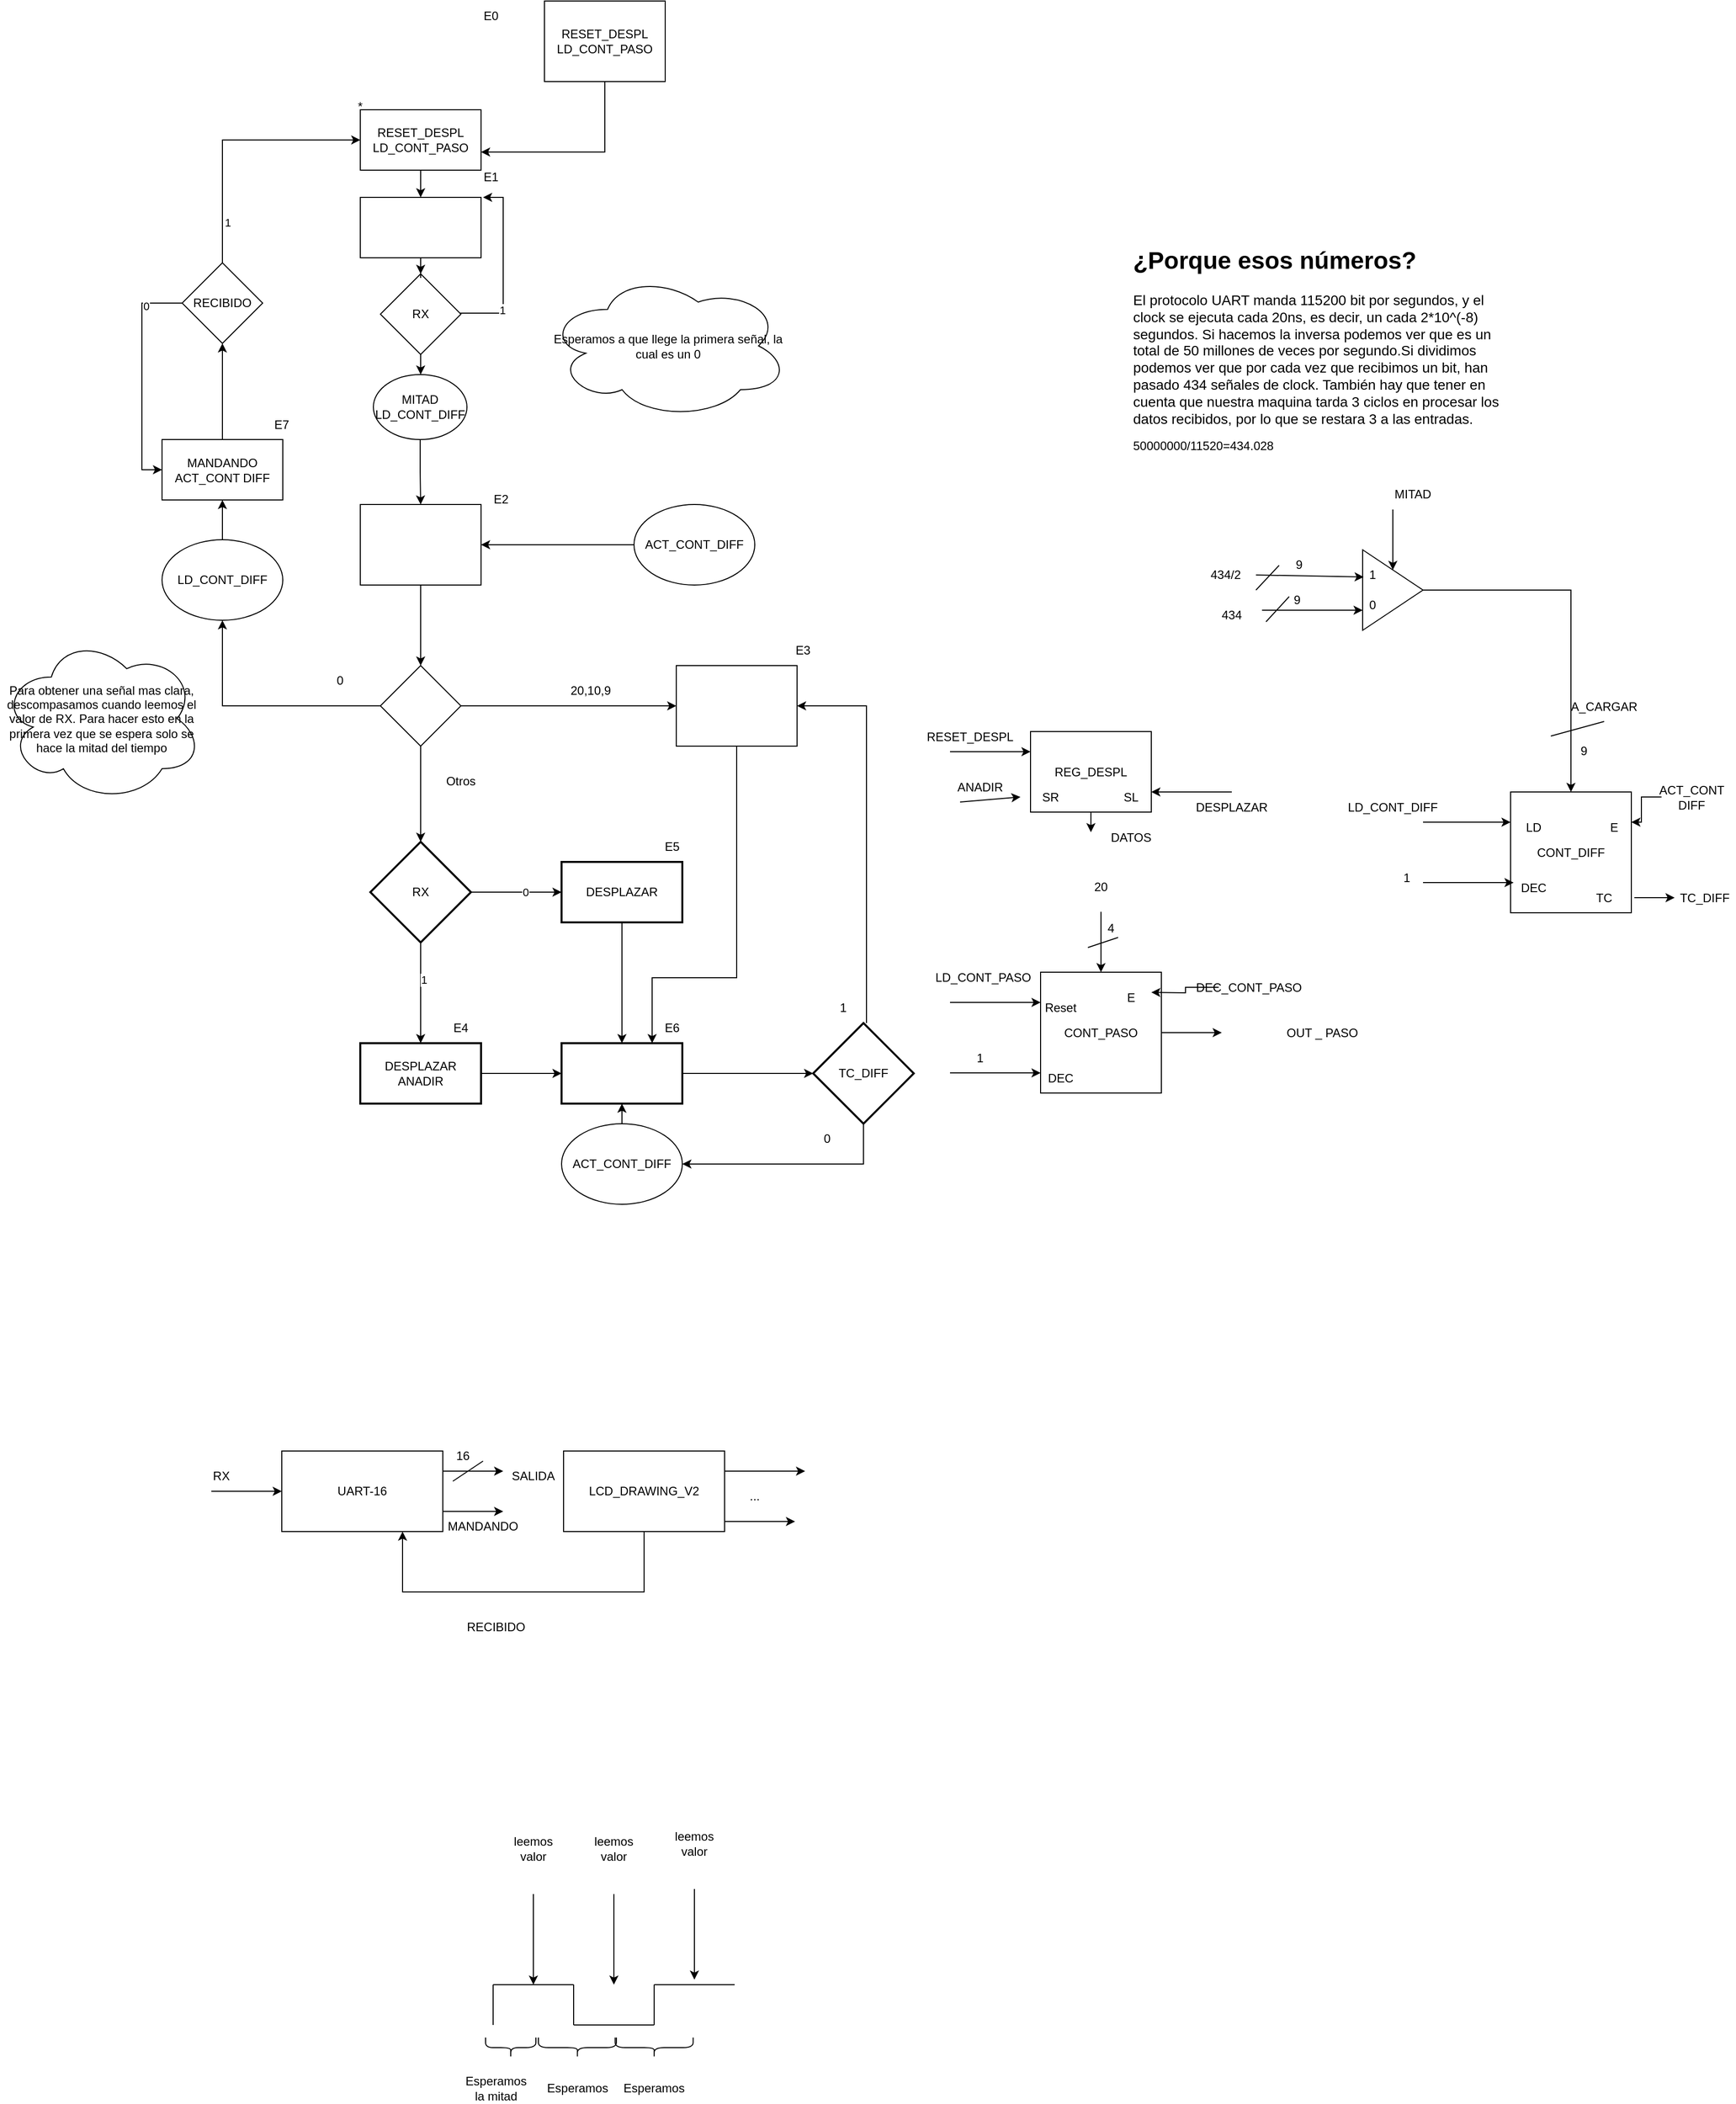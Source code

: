 <mxfile version="22.1.1" type="github">
  <diagram name="Página-1" id="85hNEJwqGChfd6EpBUkv">
    <mxGraphModel dx="2117" dy="2896" grid="1" gridSize="10" guides="1" tooltips="1" connect="1" arrows="1" fold="1" page="1" pageScale="1" pageWidth="827" pageHeight="1169" math="0" shadow="0">
      <root>
        <mxCell id="0" />
        <mxCell id="1" parent="0" />
        <mxCell id="0K9qu8J5_vbd1Dt8Hgkw-16" style="edgeStyle=orthogonalEdgeStyle;rounded=0;orthogonalLoop=1;jettySize=auto;html=1;" parent="1" source="jIUX5L0xmIlS2uTBd8Ho-1" target="0K9qu8J5_vbd1Dt8Hgkw-15" edge="1">
          <mxGeometry relative="1" as="geometry">
            <Array as="points">
              <mxPoint x="520" y="-1070" />
              <mxPoint x="337" y="-1070" />
            </Array>
          </mxGeometry>
        </mxCell>
        <mxCell id="jIUX5L0xmIlS2uTBd8Ho-1" value="&lt;div&gt;RESET_DESPL&lt;/div&gt;&lt;div&gt;LD_CONT_PASO&lt;/div&gt;" style="rounded=0;whiteSpace=wrap;html=1;" parent="1" vertex="1">
          <mxGeometry x="460" y="-1220" width="120" height="80" as="geometry" />
        </mxCell>
        <mxCell id="jIUX5L0xmIlS2uTBd8Ho-2" value="" style="rounded=0;whiteSpace=wrap;html=1;" parent="1" vertex="1">
          <mxGeometry x="277" y="-720" width="120" height="80" as="geometry" />
        </mxCell>
        <mxCell id="jIUX5L0xmIlS2uTBd8Ho-102" style="edgeStyle=orthogonalEdgeStyle;rounded=0;orthogonalLoop=1;jettySize=auto;html=1;entryX=0.75;entryY=0;entryDx=0;entryDy=0;" parent="1" source="jIUX5L0xmIlS2uTBd8Ho-3" target="jIUX5L0xmIlS2uTBd8Ho-99" edge="1">
          <mxGeometry relative="1" as="geometry">
            <Array as="points">
              <mxPoint x="651" y="-250" />
              <mxPoint x="567" y="-250" />
            </Array>
          </mxGeometry>
        </mxCell>
        <mxCell id="jIUX5L0xmIlS2uTBd8Ho-3" value="" style="rounded=0;whiteSpace=wrap;html=1;" parent="1" vertex="1">
          <mxGeometry x="591" y="-560" width="120" height="80" as="geometry" />
        </mxCell>
        <mxCell id="jIUX5L0xmIlS2uTBd8Ho-66" style="edgeStyle=orthogonalEdgeStyle;rounded=0;orthogonalLoop=1;jettySize=auto;html=1;entryX=0.5;entryY=0;entryDx=0;entryDy=0;entryPerimeter=0;exitX=0.5;exitY=1;exitDx=0;exitDy=0;" parent="1" source="0K9qu8J5_vbd1Dt8Hgkw-45" target="jIUX5L0xmIlS2uTBd8Ho-5" edge="1">
          <mxGeometry relative="1" as="geometry">
            <mxPoint x="347" y="-410" as="targetPoint" />
            <mxPoint x="347" y="-470" as="sourcePoint" />
          </mxGeometry>
        </mxCell>
        <mxCell id="jIUX5L0xmIlS2uTBd8Ho-69" style="edgeStyle=orthogonalEdgeStyle;rounded=0;orthogonalLoop=1;jettySize=auto;html=1;exitX=1;exitY=0.5;exitDx=0;exitDy=0;" parent="1" source="0K9qu8J5_vbd1Dt8Hgkw-45" target="jIUX5L0xmIlS2uTBd8Ho-3" edge="1">
          <mxGeometry relative="1" as="geometry">
            <mxPoint x="397" y="-520" as="sourcePoint" />
          </mxGeometry>
        </mxCell>
        <mxCell id="jIUX5L0xmIlS2uTBd8Ho-74" value="" style="edgeStyle=orthogonalEdgeStyle;rounded=0;orthogonalLoop=1;jettySize=auto;html=1;" parent="1" source="jIUX5L0xmIlS2uTBd8Ho-5" target="jIUX5L0xmIlS2uTBd8Ho-73" edge="1">
          <mxGeometry relative="1" as="geometry" />
        </mxCell>
        <mxCell id="jIUX5L0xmIlS2uTBd8Ho-75" value="1" style="edgeLabel;html=1;align=center;verticalAlign=middle;resizable=0;points=[];" parent="jIUX5L0xmIlS2uTBd8Ho-74" connectable="0" vertex="1">
          <mxGeometry x="-0.26" y="3" relative="1" as="geometry">
            <mxPoint as="offset" />
          </mxGeometry>
        </mxCell>
        <mxCell id="jIUX5L0xmIlS2uTBd8Ho-80" value="" style="edgeStyle=orthogonalEdgeStyle;rounded=0;orthogonalLoop=1;jettySize=auto;html=1;" parent="1" source="jIUX5L0xmIlS2uTBd8Ho-5" target="jIUX5L0xmIlS2uTBd8Ho-79" edge="1">
          <mxGeometry relative="1" as="geometry" />
        </mxCell>
        <mxCell id="jIUX5L0xmIlS2uTBd8Ho-81" value="0" style="edgeLabel;html=1;align=center;verticalAlign=middle;resizable=0;points=[];" parent="jIUX5L0xmIlS2uTBd8Ho-80" connectable="0" vertex="1">
          <mxGeometry x="0.2" relative="1" as="geometry">
            <mxPoint as="offset" />
          </mxGeometry>
        </mxCell>
        <mxCell id="jIUX5L0xmIlS2uTBd8Ho-5" value="RX" style="strokeWidth=2;html=1;shape=mxgraph.flowchart.decision;whiteSpace=wrap;" parent="1" vertex="1">
          <mxGeometry x="287" y="-385" width="100" height="100" as="geometry" />
        </mxCell>
        <mxCell id="jIUX5L0xmIlS2uTBd8Ho-6" value="REG_DESPL" style="rounded=0;whiteSpace=wrap;html=1;" parent="1" vertex="1">
          <mxGeometry x="943" y="-494.5" width="120" height="80" as="geometry" />
        </mxCell>
        <mxCell id="jIUX5L0xmIlS2uTBd8Ho-7" value="CONT_DIFF" style="rounded=0;whiteSpace=wrap;html=1;" parent="1" vertex="1">
          <mxGeometry x="1420" y="-434.5" width="120" height="120" as="geometry" />
        </mxCell>
        <mxCell id="jIUX5L0xmIlS2uTBd8Ho-10" value="434" style="text;html=1;strokeColor=none;fillColor=none;align=center;verticalAlign=middle;whiteSpace=wrap;rounded=0;" parent="1" vertex="1">
          <mxGeometry x="1113" y="-625" width="60" height="30" as="geometry" />
        </mxCell>
        <mxCell id="jIUX5L0xmIlS2uTBd8Ho-11" value="" style="endArrow=classic;html=1;rounded=0;entryX=0;entryY=0.25;entryDx=0;entryDy=0;" parent="1" target="jIUX5L0xmIlS2uTBd8Ho-7" edge="1">
          <mxGeometry width="50" height="50" relative="1" as="geometry">
            <mxPoint x="1333" y="-404.5" as="sourcePoint" />
            <mxPoint x="1343" y="-514.5" as="targetPoint" />
          </mxGeometry>
        </mxCell>
        <mxCell id="jIUX5L0xmIlS2uTBd8Ho-12" value="LD_CONT_DIFF" style="text;html=1;strokeColor=none;fillColor=none;align=center;verticalAlign=middle;whiteSpace=wrap;rounded=0;" parent="1" vertex="1">
          <mxGeometry x="1273" y="-434.5" width="60" height="30" as="geometry" />
        </mxCell>
        <mxCell id="jIUX5L0xmIlS2uTBd8Ho-13" value="LD" style="text;html=1;strokeColor=none;fillColor=none;align=center;verticalAlign=middle;whiteSpace=wrap;rounded=0;" parent="1" vertex="1">
          <mxGeometry x="1413" y="-414.5" width="60" height="30" as="geometry" />
        </mxCell>
        <mxCell id="jIUX5L0xmIlS2uTBd8Ho-16" style="edgeStyle=orthogonalEdgeStyle;rounded=0;orthogonalLoop=1;jettySize=auto;html=1;entryX=0;entryY=0.5;entryDx=0;entryDy=0;" parent="1" source="jIUX5L0xmIlS2uTBd8Ho-14" target="jIUX5L0xmIlS2uTBd8Ho-15" edge="1">
          <mxGeometry relative="1" as="geometry" />
        </mxCell>
        <mxCell id="jIUX5L0xmIlS2uTBd8Ho-14" value="TC" style="text;html=1;strokeColor=none;fillColor=none;align=center;verticalAlign=middle;whiteSpace=wrap;rounded=0;" parent="1" vertex="1">
          <mxGeometry x="1483" y="-344.5" width="60" height="30" as="geometry" />
        </mxCell>
        <mxCell id="jIUX5L0xmIlS2uTBd8Ho-15" value="TC_DIFF" style="text;html=1;strokeColor=none;fillColor=none;align=center;verticalAlign=middle;whiteSpace=wrap;rounded=0;" parent="1" vertex="1">
          <mxGeometry x="1583" y="-344.5" width="60" height="30" as="geometry" />
        </mxCell>
        <mxCell id="jIUX5L0xmIlS2uTBd8Ho-35" style="edgeStyle=orthogonalEdgeStyle;rounded=0;orthogonalLoop=1;jettySize=auto;html=1;" parent="1" source="jIUX5L0xmIlS2uTBd8Ho-26" edge="1">
          <mxGeometry relative="1" as="geometry">
            <mxPoint x="1133" y="-195.5" as="targetPoint" />
          </mxGeometry>
        </mxCell>
        <mxCell id="jIUX5L0xmIlS2uTBd8Ho-26" value="CONT_PASO" style="rounded=0;whiteSpace=wrap;html=1;" parent="1" vertex="1">
          <mxGeometry x="953" y="-255.5" width="120" height="120" as="geometry" />
        </mxCell>
        <mxCell id="jIUX5L0xmIlS2uTBd8Ho-27" value="" style="endArrow=classic;html=1;rounded=0;entryX=0.5;entryY=0;entryDx=0;entryDy=0;" parent="1" target="jIUX5L0xmIlS2uTBd8Ho-26" edge="1">
          <mxGeometry width="50" height="50" relative="1" as="geometry">
            <mxPoint x="1013" y="-315.5" as="sourcePoint" />
            <mxPoint x="873" y="-335.5" as="targetPoint" />
          </mxGeometry>
        </mxCell>
        <mxCell id="jIUX5L0xmIlS2uTBd8Ho-28" value="20" style="text;html=1;strokeColor=none;fillColor=none;align=center;verticalAlign=middle;whiteSpace=wrap;rounded=0;" parent="1" vertex="1">
          <mxGeometry x="983" y="-355.5" width="60" height="30" as="geometry" />
        </mxCell>
        <mxCell id="jIUX5L0xmIlS2uTBd8Ho-29" value="" style="endArrow=classic;html=1;rounded=0;entryX=0;entryY=0.25;entryDx=0;entryDy=0;" parent="1" target="jIUX5L0xmIlS2uTBd8Ho-26" edge="1">
          <mxGeometry width="50" height="50" relative="1" as="geometry">
            <mxPoint x="863" y="-225.5" as="sourcePoint" />
            <mxPoint x="873" y="-335.5" as="targetPoint" />
          </mxGeometry>
        </mxCell>
        <mxCell id="jIUX5L0xmIlS2uTBd8Ho-30" value="LD_CONT_PASO" style="text;html=1;strokeColor=none;fillColor=none;align=center;verticalAlign=middle;whiteSpace=wrap;rounded=0;" parent="1" vertex="1">
          <mxGeometry x="866" y="-265.5" width="60" height="30" as="geometry" />
        </mxCell>
        <mxCell id="jIUX5L0xmIlS2uTBd8Ho-31" value="Reset" style="text;html=1;strokeColor=none;fillColor=none;align=center;verticalAlign=middle;whiteSpace=wrap;rounded=0;" parent="1" vertex="1">
          <mxGeometry x="943" y="-235.5" width="60" height="30" as="geometry" />
        </mxCell>
        <mxCell id="jIUX5L0xmIlS2uTBd8Ho-37" value="" style="endArrow=classic;html=1;rounded=0;entryX=1;entryY=0.75;entryDx=0;entryDy=0;" parent="1" target="jIUX5L0xmIlS2uTBd8Ho-6" edge="1">
          <mxGeometry width="50" height="50" relative="1" as="geometry">
            <mxPoint x="1143" y="-434.5" as="sourcePoint" />
            <mxPoint x="1303" y="-484.5" as="targetPoint" />
          </mxGeometry>
        </mxCell>
        <mxCell id="jIUX5L0xmIlS2uTBd8Ho-38" value="UART-16" style="rounded=0;whiteSpace=wrap;html=1;" parent="1" vertex="1">
          <mxGeometry x="199" y="220" width="160" height="80" as="geometry" />
        </mxCell>
        <mxCell id="jIUX5L0xmIlS2uTBd8Ho-39" value="" style="endArrow=classic;html=1;rounded=0;entryX=0;entryY=0.5;entryDx=0;entryDy=0;" parent="1" target="jIUX5L0xmIlS2uTBd8Ho-38" edge="1">
          <mxGeometry width="50" height="50" relative="1" as="geometry">
            <mxPoint x="129" y="260" as="sourcePoint" />
            <mxPoint x="839" y="180" as="targetPoint" />
          </mxGeometry>
        </mxCell>
        <mxCell id="jIUX5L0xmIlS2uTBd8Ho-42" value="" style="endArrow=classic;html=1;rounded=0;exitX=1;exitY=0.25;exitDx=0;exitDy=0;" parent="1" source="jIUX5L0xmIlS2uTBd8Ho-38" edge="1">
          <mxGeometry width="50" height="50" relative="1" as="geometry">
            <mxPoint x="119" y="410" as="sourcePoint" />
            <mxPoint x="419" y="240" as="targetPoint" />
          </mxGeometry>
        </mxCell>
        <mxCell id="jIUX5L0xmIlS2uTBd8Ho-43" value="" style="endArrow=none;html=1;rounded=0;" parent="1" edge="1">
          <mxGeometry width="50" height="50" relative="1" as="geometry">
            <mxPoint x="369" y="250" as="sourcePoint" />
            <mxPoint x="399" y="230" as="targetPoint" />
          </mxGeometry>
        </mxCell>
        <mxCell id="jIUX5L0xmIlS2uTBd8Ho-44" value="0" style="text;html=1;strokeColor=none;fillColor=none;align=center;verticalAlign=middle;whiteSpace=wrap;rounded=0;" parent="1" vertex="1">
          <mxGeometry x="227" y="-560" width="60" height="30" as="geometry" />
        </mxCell>
        <mxCell id="jIUX5L0xmIlS2uTBd8Ho-45" value="" style="endArrow=classic;html=1;rounded=0;exitX=1;exitY=0.75;exitDx=0;exitDy=0;" parent="1" source="jIUX5L0xmIlS2uTBd8Ho-38" edge="1">
          <mxGeometry width="50" height="50" relative="1" as="geometry">
            <mxPoint x="119" y="410" as="sourcePoint" />
            <mxPoint x="419" y="280" as="targetPoint" />
          </mxGeometry>
        </mxCell>
        <mxCell id="jIUX5L0xmIlS2uTBd8Ho-46" value="MANDANDO" style="text;html=1;strokeColor=none;fillColor=none;align=center;verticalAlign=middle;whiteSpace=wrap;rounded=0;" parent="1" vertex="1">
          <mxGeometry x="369" y="280" width="60" height="30" as="geometry" />
        </mxCell>
        <mxCell id="jIUX5L0xmIlS2uTBd8Ho-47" value="SL" style="text;html=1;strokeColor=none;fillColor=none;align=center;verticalAlign=middle;whiteSpace=wrap;rounded=0;" parent="1" vertex="1">
          <mxGeometry x="1013" y="-444.5" width="60" height="30" as="geometry" />
        </mxCell>
        <mxCell id="jIUX5L0xmIlS2uTBd8Ho-48" value="DESPLAZAR" style="text;html=1;strokeColor=none;fillColor=none;align=center;verticalAlign=middle;whiteSpace=wrap;rounded=0;" parent="1" vertex="1">
          <mxGeometry x="1113" y="-434.5" width="60" height="30" as="geometry" />
        </mxCell>
        <mxCell id="jIUX5L0xmIlS2uTBd8Ho-49" value="SR" style="text;html=1;strokeColor=none;fillColor=none;align=center;verticalAlign=middle;whiteSpace=wrap;rounded=0;" parent="1" vertex="1">
          <mxGeometry x="933" y="-444.5" width="60" height="30" as="geometry" />
        </mxCell>
        <mxCell id="jIUX5L0xmIlS2uTBd8Ho-51" value="" style="endArrow=classic;html=1;rounded=0;entryX=0;entryY=0.5;entryDx=0;entryDy=0;" parent="1" target="jIUX5L0xmIlS2uTBd8Ho-49" edge="1">
          <mxGeometry width="50" height="50" relative="1" as="geometry">
            <mxPoint x="873" y="-424.5" as="sourcePoint" />
            <mxPoint x="1013" y="-254.5" as="targetPoint" />
          </mxGeometry>
        </mxCell>
        <mxCell id="jIUX5L0xmIlS2uTBd8Ho-52" value="ANADIR" style="text;html=1;strokeColor=none;fillColor=none;align=center;verticalAlign=middle;whiteSpace=wrap;rounded=0;" parent="1" vertex="1">
          <mxGeometry x="863" y="-454.5" width="60" height="30" as="geometry" />
        </mxCell>
        <mxCell id="jIUX5L0xmIlS2uTBd8Ho-53" value="SALIDA" style="text;html=1;strokeColor=none;fillColor=none;align=center;verticalAlign=middle;whiteSpace=wrap;rounded=0;" parent="1" vertex="1">
          <mxGeometry x="419" y="230" width="60" height="30" as="geometry" />
        </mxCell>
        <mxCell id="jIUX5L0xmIlS2uTBd8Ho-54" value="DATOS" style="text;html=1;strokeColor=none;fillColor=none;align=center;verticalAlign=middle;whiteSpace=wrap;rounded=0;" parent="1" vertex="1">
          <mxGeometry x="1013" y="-404.5" width="60" height="30" as="geometry" />
        </mxCell>
        <mxCell id="jIUX5L0xmIlS2uTBd8Ho-55" value="" style="endArrow=classic;html=1;rounded=0;exitX=0.5;exitY=1;exitDx=0;exitDy=0;" parent="1" source="jIUX5L0xmIlS2uTBd8Ho-6" edge="1">
          <mxGeometry width="50" height="50" relative="1" as="geometry">
            <mxPoint x="1153" y="-424.5" as="sourcePoint" />
            <mxPoint x="1003" y="-394.5" as="targetPoint" />
          </mxGeometry>
        </mxCell>
        <mxCell id="jIUX5L0xmIlS2uTBd8Ho-56" value="RESET_DESPL" style="text;html=1;strokeColor=none;fillColor=none;align=center;verticalAlign=middle;whiteSpace=wrap;rounded=0;" parent="1" vertex="1">
          <mxGeometry x="853" y="-504.5" width="60" height="30" as="geometry" />
        </mxCell>
        <mxCell id="jIUX5L0xmIlS2uTBd8Ho-57" value="" style="endArrow=classic;html=1;rounded=0;entryX=0;entryY=0.25;entryDx=0;entryDy=0;" parent="1" target="jIUX5L0xmIlS2uTBd8Ho-6" edge="1">
          <mxGeometry width="50" height="50" relative="1" as="geometry">
            <mxPoint x="863" y="-474.5" as="sourcePoint" />
            <mxPoint x="1033" y="-494.5" as="targetPoint" />
          </mxGeometry>
        </mxCell>
        <mxCell id="jIUX5L0xmIlS2uTBd8Ho-58" value="*" style="text;html=1;strokeColor=none;fillColor=none;align=center;verticalAlign=middle;whiteSpace=wrap;rounded=0;" parent="1" vertex="1">
          <mxGeometry x="247" y="-1130" width="60" height="30" as="geometry" />
        </mxCell>
        <mxCell id="jIUX5L0xmIlS2uTBd8Ho-61" value="PASO" style="text;html=1;strokeColor=none;fillColor=none;align=center;verticalAlign=middle;whiteSpace=wrap;rounded=0;" parent="1" vertex="1">
          <mxGeometry x="317" y="-530" width="60" height="30" as="geometry" />
        </mxCell>
        <mxCell id="jIUX5L0xmIlS2uTBd8Ho-62" style="edgeStyle=orthogonalEdgeStyle;rounded=0;orthogonalLoop=1;jettySize=auto;html=1;entryX=0.5;entryY=0;entryDx=0;entryDy=0;" parent="1" source="jIUX5L0xmIlS2uTBd8Ho-2" target="0K9qu8J5_vbd1Dt8Hgkw-45" edge="1">
          <mxGeometry relative="1" as="geometry">
            <mxPoint x="337" y="-567" as="targetPoint" />
          </mxGeometry>
        </mxCell>
        <mxCell id="jIUX5L0xmIlS2uTBd8Ho-68" value="Otros" style="text;html=1;strokeColor=none;fillColor=none;align=center;verticalAlign=middle;whiteSpace=wrap;rounded=0;" parent="1" vertex="1">
          <mxGeometry x="347" y="-460" width="60" height="30" as="geometry" />
        </mxCell>
        <mxCell id="jIUX5L0xmIlS2uTBd8Ho-70" value="20,10,9 " style="text;html=1;strokeColor=none;fillColor=none;align=center;verticalAlign=middle;whiteSpace=wrap;rounded=0;" parent="1" vertex="1">
          <mxGeometry x="476" y="-550" width="60" height="30" as="geometry" />
        </mxCell>
        <mxCell id="jIUX5L0xmIlS2uTBd8Ho-71" value="RX" style="text;html=1;strokeColor=none;fillColor=none;align=center;verticalAlign=middle;whiteSpace=wrap;rounded=0;" parent="1" vertex="1">
          <mxGeometry x="109" y="230" width="60" height="30" as="geometry" />
        </mxCell>
        <mxCell id="jIUX5L0xmIlS2uTBd8Ho-100" value="" style="edgeStyle=orthogonalEdgeStyle;rounded=0;orthogonalLoop=1;jettySize=auto;html=1;" parent="1" source="jIUX5L0xmIlS2uTBd8Ho-73" target="jIUX5L0xmIlS2uTBd8Ho-99" edge="1">
          <mxGeometry relative="1" as="geometry" />
        </mxCell>
        <mxCell id="jIUX5L0xmIlS2uTBd8Ho-73" value="&lt;div&gt;DESPLAZAR&lt;/div&gt;&lt;div&gt;ANADIR&lt;br&gt;&lt;/div&gt;" style="whiteSpace=wrap;html=1;strokeWidth=2;" parent="1" vertex="1">
          <mxGeometry x="277" y="-185" width="120" height="60" as="geometry" />
        </mxCell>
        <mxCell id="jIUX5L0xmIlS2uTBd8Ho-101" style="edgeStyle=orthogonalEdgeStyle;rounded=0;orthogonalLoop=1;jettySize=auto;html=1;entryX=0.5;entryY=0;entryDx=0;entryDy=0;" parent="1" source="jIUX5L0xmIlS2uTBd8Ho-79" target="jIUX5L0xmIlS2uTBd8Ho-99" edge="1">
          <mxGeometry relative="1" as="geometry" />
        </mxCell>
        <mxCell id="jIUX5L0xmIlS2uTBd8Ho-79" value="&lt;blockquote&gt;DESPLAZAR&lt;/blockquote&gt;" style="whiteSpace=wrap;html=1;strokeWidth=2;" parent="1" vertex="1">
          <mxGeometry x="477" y="-365" width="120" height="60" as="geometry" />
        </mxCell>
        <mxCell id="jIUX5L0xmIlS2uTBd8Ho-82" value="DEC" style="text;html=1;strokeColor=none;fillColor=none;align=center;verticalAlign=middle;whiteSpace=wrap;rounded=0;" parent="1" vertex="1">
          <mxGeometry x="1413" y="-354.5" width="60" height="30" as="geometry" />
        </mxCell>
        <mxCell id="jIUX5L0xmIlS2uTBd8Ho-83" value="" style="endArrow=classic;html=1;rounded=0;entryX=0;entryY=0.25;entryDx=0;entryDy=0;" parent="1" edge="1">
          <mxGeometry width="50" height="50" relative="1" as="geometry">
            <mxPoint x="1333" y="-344.5" as="sourcePoint" />
            <mxPoint x="1423" y="-344.5" as="targetPoint" />
          </mxGeometry>
        </mxCell>
        <mxCell id="jIUX5L0xmIlS2uTBd8Ho-84" value="1" style="text;html=1;strokeColor=none;fillColor=none;align=center;verticalAlign=middle;whiteSpace=wrap;rounded=0;" parent="1" vertex="1">
          <mxGeometry x="1287" y="-364.5" width="60" height="30" as="geometry" />
        </mxCell>
        <mxCell id="jIUX5L0xmIlS2uTBd8Ho-88" style="edgeStyle=orthogonalEdgeStyle;rounded=0;orthogonalLoop=1;jettySize=auto;html=1;entryX=1;entryY=0.25;entryDx=0;entryDy=0;" parent="1" source="jIUX5L0xmIlS2uTBd8Ho-87" target="jIUX5L0xmIlS2uTBd8Ho-7" edge="1">
          <mxGeometry relative="1" as="geometry" />
        </mxCell>
        <mxCell id="jIUX5L0xmIlS2uTBd8Ho-87" value="ACT_CONT DIFF" style="text;html=1;strokeColor=none;fillColor=none;align=center;verticalAlign=middle;whiteSpace=wrap;rounded=0;" parent="1" vertex="1">
          <mxGeometry x="1570" y="-444.5" width="60" height="30" as="geometry" />
        </mxCell>
        <mxCell id="jIUX5L0xmIlS2uTBd8Ho-89" value="E" style="text;html=1;strokeColor=none;fillColor=none;align=center;verticalAlign=middle;whiteSpace=wrap;rounded=0;" parent="1" vertex="1">
          <mxGeometry x="1493" y="-414.5" width="60" height="30" as="geometry" />
        </mxCell>
        <mxCell id="jIUX5L0xmIlS2uTBd8Ho-90" value="DEC" style="text;html=1;strokeColor=none;fillColor=none;align=center;verticalAlign=middle;whiteSpace=wrap;rounded=0;" parent="1" vertex="1">
          <mxGeometry x="943" y="-165.5" width="60" height="30" as="geometry" />
        </mxCell>
        <mxCell id="jIUX5L0xmIlS2uTBd8Ho-91" value="1" style="text;html=1;strokeColor=none;fillColor=none;align=center;verticalAlign=middle;whiteSpace=wrap;rounded=0;" parent="1" vertex="1">
          <mxGeometry x="863" y="-185" width="60" height="30" as="geometry" />
        </mxCell>
        <mxCell id="jIUX5L0xmIlS2uTBd8Ho-92" value="" style="endArrow=classic;html=1;rounded=0;entryX=0;entryY=0.25;entryDx=0;entryDy=0;" parent="1" edge="1">
          <mxGeometry width="50" height="50" relative="1" as="geometry">
            <mxPoint x="863" y="-155.5" as="sourcePoint" />
            <mxPoint x="953" y="-155.5" as="targetPoint" />
          </mxGeometry>
        </mxCell>
        <mxCell id="jIUX5L0xmIlS2uTBd8Ho-95" style="edgeStyle=orthogonalEdgeStyle;rounded=0;orthogonalLoop=1;jettySize=auto;html=1;entryX=1;entryY=0.25;entryDx=0;entryDy=0;" parent="1" source="jIUX5L0xmIlS2uTBd8Ho-97" edge="1">
          <mxGeometry relative="1" as="geometry">
            <mxPoint x="1063" y="-235.5" as="targetPoint" />
          </mxGeometry>
        </mxCell>
        <mxCell id="jIUX5L0xmIlS2uTBd8Ho-96" value="E" style="text;html=1;strokeColor=none;fillColor=none;align=center;verticalAlign=middle;whiteSpace=wrap;rounded=0;" parent="1" vertex="1">
          <mxGeometry x="1013" y="-245.5" width="60" height="30" as="geometry" />
        </mxCell>
        <mxCell id="jIUX5L0xmIlS2uTBd8Ho-97" value="DEC_CONT_PASO" style="text;html=1;strokeColor=none;fillColor=none;align=center;verticalAlign=middle;whiteSpace=wrap;rounded=0;" parent="1" vertex="1">
          <mxGeometry x="1130" y="-255.5" width="60" height="30" as="geometry" />
        </mxCell>
        <mxCell id="jIUX5L0xmIlS2uTBd8Ho-99" value="" style="whiteSpace=wrap;html=1;strokeWidth=2;" parent="1" vertex="1">
          <mxGeometry x="477" y="-185" width="120" height="60" as="geometry" />
        </mxCell>
        <mxCell id="3o04sd7ZDWLcDFMfzuDS-62" style="edgeStyle=orthogonalEdgeStyle;rounded=0;orthogonalLoop=1;jettySize=auto;html=1;entryX=1;entryY=0.5;entryDx=0;entryDy=0;" edge="1" parent="1" source="jIUX5L0xmIlS2uTBd8Ho-103" target="jIUX5L0xmIlS2uTBd8Ho-3">
          <mxGeometry relative="1" as="geometry">
            <Array as="points">
              <mxPoint x="780" y="-520" />
            </Array>
          </mxGeometry>
        </mxCell>
        <mxCell id="3o04sd7ZDWLcDFMfzuDS-67" style="edgeStyle=orthogonalEdgeStyle;rounded=0;orthogonalLoop=1;jettySize=auto;html=1;entryX=1;entryY=0.5;entryDx=0;entryDy=0;" edge="1" parent="1" source="jIUX5L0xmIlS2uTBd8Ho-103" target="jIUX5L0xmIlS2uTBd8Ho-106">
          <mxGeometry relative="1" as="geometry">
            <Array as="points">
              <mxPoint x="777" y="-65" />
            </Array>
          </mxGeometry>
        </mxCell>
        <mxCell id="jIUX5L0xmIlS2uTBd8Ho-103" value="TC_DIFF" style="strokeWidth=2;html=1;shape=mxgraph.flowchart.decision;whiteSpace=wrap;" parent="1" vertex="1">
          <mxGeometry x="727" y="-205" width="100" height="100" as="geometry" />
        </mxCell>
        <mxCell id="jIUX5L0xmIlS2uTBd8Ho-104" style="edgeStyle=orthogonalEdgeStyle;rounded=0;orthogonalLoop=1;jettySize=auto;html=1;entryX=0;entryY=0.5;entryDx=0;entryDy=0;entryPerimeter=0;" parent="1" source="jIUX5L0xmIlS2uTBd8Ho-99" target="jIUX5L0xmIlS2uTBd8Ho-103" edge="1">
          <mxGeometry relative="1" as="geometry" />
        </mxCell>
        <mxCell id="jIUX5L0xmIlS2uTBd8Ho-108" style="edgeStyle=orthogonalEdgeStyle;rounded=0;orthogonalLoop=1;jettySize=auto;html=1;" parent="1" source="jIUX5L0xmIlS2uTBd8Ho-106" target="jIUX5L0xmIlS2uTBd8Ho-99" edge="1">
          <mxGeometry relative="1" as="geometry" />
        </mxCell>
        <mxCell id="jIUX5L0xmIlS2uTBd8Ho-106" value="ACT_CONT_DIFF" style="ellipse;whiteSpace=wrap;html=1;" parent="1" vertex="1">
          <mxGeometry x="477" y="-105" width="120" height="80" as="geometry" />
        </mxCell>
        <mxCell id="0K9qu8J5_vbd1Dt8Hgkw-1" value="16" style="text;html=1;strokeColor=none;fillColor=none;align=center;verticalAlign=middle;whiteSpace=wrap;rounded=0;" parent="1" vertex="1">
          <mxGeometry x="349" y="210" width="60" height="30" as="geometry" />
        </mxCell>
        <mxCell id="0K9qu8J5_vbd1Dt8Hgkw-23" style="edgeStyle=orthogonalEdgeStyle;rounded=0;orthogonalLoop=1;jettySize=auto;html=1;entryX=0.75;entryY=1;entryDx=0;entryDy=0;" parent="1" source="0K9qu8J5_vbd1Dt8Hgkw-5" target="jIUX5L0xmIlS2uTBd8Ho-38" edge="1">
          <mxGeometry relative="1" as="geometry">
            <Array as="points">
              <mxPoint x="559" y="360" />
              <mxPoint x="319" y="360" />
            </Array>
          </mxGeometry>
        </mxCell>
        <mxCell id="0K9qu8J5_vbd1Dt8Hgkw-5" value="LCD_DRAWING_V2" style="rounded=0;whiteSpace=wrap;html=1;" parent="1" vertex="1">
          <mxGeometry x="479" y="220" width="160" height="80" as="geometry" />
        </mxCell>
        <mxCell id="0K9qu8J5_vbd1Dt8Hgkw-7" style="edgeStyle=orthogonalEdgeStyle;rounded=0;orthogonalLoop=1;jettySize=auto;html=1;" parent="1" edge="1">
          <mxGeometry relative="1" as="geometry">
            <mxPoint x="709" y="290" as="targetPoint" />
            <mxPoint x="639" y="290" as="sourcePoint" />
          </mxGeometry>
        </mxCell>
        <mxCell id="3o04sd7ZDWLcDFMfzuDS-40" style="edgeStyle=orthogonalEdgeStyle;rounded=0;orthogonalLoop=1;jettySize=auto;html=1;entryX=1;entryY=0.5;entryDx=0;entryDy=0;" edge="1" parent="1">
          <mxGeometry relative="1" as="geometry">
            <mxPoint x="350" y="-910" as="sourcePoint" />
            <mxPoint x="399" y="-1025" as="targetPoint" />
            <Array as="points">
              <mxPoint x="419" y="-910" />
              <mxPoint x="419" y="-1025" />
            </Array>
          </mxGeometry>
        </mxCell>
        <mxCell id="3o04sd7ZDWLcDFMfzuDS-41" value="1" style="edgeLabel;html=1;align=center;verticalAlign=middle;resizable=0;points=[];" vertex="1" connectable="0" parent="3o04sd7ZDWLcDFMfzuDS-40">
          <mxGeometry x="-0.337" y="3" relative="1" as="geometry">
            <mxPoint as="offset" />
          </mxGeometry>
        </mxCell>
        <mxCell id="3o04sd7ZDWLcDFMfzuDS-57" style="edgeStyle=orthogonalEdgeStyle;rounded=0;orthogonalLoop=1;jettySize=auto;html=1;" edge="1" parent="1" source="0K9qu8J5_vbd1Dt8Hgkw-9" target="3o04sd7ZDWLcDFMfzuDS-55">
          <mxGeometry relative="1" as="geometry" />
        </mxCell>
        <mxCell id="0K9qu8J5_vbd1Dt8Hgkw-9" value="RX" style="rhombus;whiteSpace=wrap;html=1;" parent="1" vertex="1">
          <mxGeometry x="297" y="-949" width="80" height="80" as="geometry" />
        </mxCell>
        <mxCell id="3o04sd7ZDWLcDFMfzuDS-38" style="edgeStyle=orthogonalEdgeStyle;rounded=0;orthogonalLoop=1;jettySize=auto;html=1;entryX=0.5;entryY=0;entryDx=0;entryDy=0;" edge="1" parent="1" source="0K9qu8J5_vbd1Dt8Hgkw-15" target="3o04sd7ZDWLcDFMfzuDS-37">
          <mxGeometry relative="1" as="geometry" />
        </mxCell>
        <mxCell id="0K9qu8J5_vbd1Dt8Hgkw-15" value="&lt;div&gt;RESET_DESPL&lt;/div&gt;&lt;div&gt;LD_CONT_PASO&lt;/div&gt;" style="rounded=0;whiteSpace=wrap;html=1;" parent="1" vertex="1">
          <mxGeometry x="277" y="-1112" width="120" height="60" as="geometry" />
        </mxCell>
        <mxCell id="0K9qu8J5_vbd1Dt8Hgkw-20" value="" style="endArrow=classic;html=1;rounded=0;exitX=1;exitY=0.25;exitDx=0;exitDy=0;" parent="1" source="0K9qu8J5_vbd1Dt8Hgkw-5" edge="1">
          <mxGeometry width="50" height="50" relative="1" as="geometry">
            <mxPoint x="269" y="210" as="sourcePoint" />
            <mxPoint x="719" y="240" as="targetPoint" />
          </mxGeometry>
        </mxCell>
        <mxCell id="0K9qu8J5_vbd1Dt8Hgkw-21" value="..." style="text;html=1;strokeColor=none;fillColor=none;align=center;verticalAlign=middle;whiteSpace=wrap;rounded=0;" parent="1" vertex="1">
          <mxGeometry x="639" y="250" width="60" height="30" as="geometry" />
        </mxCell>
        <mxCell id="0K9qu8J5_vbd1Dt8Hgkw-22" value="Esperamos a que llege la primera señal, la cual es un 0" style="ellipse;shape=cloud;whiteSpace=wrap;html=1;" parent="1" vertex="1">
          <mxGeometry x="462.75" y="-950" width="240" height="145" as="geometry" />
        </mxCell>
        <mxCell id="0K9qu8J5_vbd1Dt8Hgkw-24" value="RECIBIDO" style="text;html=1;strokeColor=none;fillColor=none;align=center;verticalAlign=middle;whiteSpace=wrap;rounded=0;" parent="1" vertex="1">
          <mxGeometry x="382" y="380" width="60" height="30" as="geometry" />
        </mxCell>
        <mxCell id="3o04sd7ZDWLcDFMfzuDS-42" style="edgeStyle=orthogonalEdgeStyle;rounded=0;orthogonalLoop=1;jettySize=auto;html=1;entryX=0.5;entryY=1;entryDx=0;entryDy=0;" edge="1" parent="1" source="0K9qu8J5_vbd1Dt8Hgkw-26" target="0K9qu8J5_vbd1Dt8Hgkw-27">
          <mxGeometry relative="1" as="geometry" />
        </mxCell>
        <mxCell id="0K9qu8J5_vbd1Dt8Hgkw-26" value="&lt;div&gt;MANDANDO&lt;/div&gt;ACT_CONT DIFF" style="rounded=0;whiteSpace=wrap;html=1;" parent="1" vertex="1">
          <mxGeometry x="80" y="-784.5" width="120" height="60" as="geometry" />
        </mxCell>
        <mxCell id="3o04sd7ZDWLcDFMfzuDS-36" style="edgeStyle=orthogonalEdgeStyle;rounded=0;orthogonalLoop=1;jettySize=auto;html=1;entryX=0;entryY=0.5;entryDx=0;entryDy=0;" edge="1" parent="1" source="0K9qu8J5_vbd1Dt8Hgkw-27" target="0K9qu8J5_vbd1Dt8Hgkw-15">
          <mxGeometry relative="1" as="geometry">
            <Array as="points">
              <mxPoint x="140" y="-1082" />
            </Array>
          </mxGeometry>
        </mxCell>
        <mxCell id="3o04sd7ZDWLcDFMfzuDS-47" value="1" style="edgeLabel;html=1;align=center;verticalAlign=middle;resizable=0;points=[];" vertex="1" connectable="0" parent="3o04sd7ZDWLcDFMfzuDS-36">
          <mxGeometry x="-0.693" y="-5" relative="1" as="geometry">
            <mxPoint as="offset" />
          </mxGeometry>
        </mxCell>
        <mxCell id="3o04sd7ZDWLcDFMfzuDS-46" style="edgeStyle=orthogonalEdgeStyle;rounded=0;orthogonalLoop=1;jettySize=auto;html=1;entryX=0;entryY=0.5;entryDx=0;entryDy=0;" edge="1" parent="1" source="0K9qu8J5_vbd1Dt8Hgkw-27" target="0K9qu8J5_vbd1Dt8Hgkw-26">
          <mxGeometry relative="1" as="geometry">
            <Array as="points">
              <mxPoint x="60" y="-920" />
              <mxPoint x="60" y="-754" />
            </Array>
          </mxGeometry>
        </mxCell>
        <mxCell id="3o04sd7ZDWLcDFMfzuDS-48" value="0" style="edgeLabel;html=1;align=center;verticalAlign=middle;resizable=0;points=[];" vertex="1" connectable="0" parent="3o04sd7ZDWLcDFMfzuDS-46">
          <mxGeometry x="-0.681" y="3" relative="1" as="geometry">
            <mxPoint as="offset" />
          </mxGeometry>
        </mxCell>
        <mxCell id="0K9qu8J5_vbd1Dt8Hgkw-27" value="RECIBIDO" style="rhombus;whiteSpace=wrap;html=1;" parent="1" vertex="1">
          <mxGeometry x="100" y="-960" width="80" height="80" as="geometry" />
        </mxCell>
        <mxCell id="3o04sd7ZDWLcDFMfzuDS-44" style="edgeStyle=orthogonalEdgeStyle;rounded=0;orthogonalLoop=1;jettySize=auto;html=1;entryX=0.5;entryY=1;entryDx=0;entryDy=0;" edge="1" parent="1" source="0K9qu8J5_vbd1Dt8Hgkw-45" target="3o04sd7ZDWLcDFMfzuDS-43">
          <mxGeometry relative="1" as="geometry" />
        </mxCell>
        <mxCell id="0K9qu8J5_vbd1Dt8Hgkw-45" value="" style="rhombus;whiteSpace=wrap;html=1;" parent="1" vertex="1">
          <mxGeometry x="297" y="-560" width="80" height="80" as="geometry" />
        </mxCell>
        <mxCell id="0K9qu8J5_vbd1Dt8Hgkw-47" value="E0" style="text;html=1;strokeColor=none;fillColor=none;align=center;verticalAlign=middle;whiteSpace=wrap;rounded=0;" parent="1" vertex="1">
          <mxGeometry x="377" y="-1220" width="60" height="30" as="geometry" />
        </mxCell>
        <mxCell id="0K9qu8J5_vbd1Dt8Hgkw-48" value="E1" style="text;html=1;strokeColor=none;fillColor=none;align=center;verticalAlign=middle;whiteSpace=wrap;rounded=0;" parent="1" vertex="1">
          <mxGeometry x="377" y="-1060" width="60" height="30" as="geometry" />
        </mxCell>
        <mxCell id="0K9qu8J5_vbd1Dt8Hgkw-50" value="E3" style="text;html=1;strokeColor=none;fillColor=none;align=center;verticalAlign=middle;whiteSpace=wrap;rounded=0;" parent="1" vertex="1">
          <mxGeometry x="687" y="-590" width="60" height="30" as="geometry" />
        </mxCell>
        <mxCell id="0K9qu8J5_vbd1Dt8Hgkw-51" value="E4" style="text;html=1;strokeColor=none;fillColor=none;align=center;verticalAlign=middle;whiteSpace=wrap;rounded=0;" parent="1" vertex="1">
          <mxGeometry x="347" y="-215" width="60" height="30" as="geometry" />
        </mxCell>
        <mxCell id="0K9qu8J5_vbd1Dt8Hgkw-52" value="E5" style="text;html=1;strokeColor=none;fillColor=none;align=center;verticalAlign=middle;whiteSpace=wrap;rounded=0;" parent="1" vertex="1">
          <mxGeometry x="557" y="-395" width="60" height="30" as="geometry" />
        </mxCell>
        <mxCell id="0K9qu8J5_vbd1Dt8Hgkw-53" value="E6" style="text;html=1;strokeColor=none;fillColor=none;align=center;verticalAlign=middle;whiteSpace=wrap;rounded=0;" parent="1" vertex="1">
          <mxGeometry x="557" y="-215" width="60" height="30" as="geometry" />
        </mxCell>
        <mxCell id="0K9qu8J5_vbd1Dt8Hgkw-54" value="E7" style="text;html=1;strokeColor=none;fillColor=none;align=center;verticalAlign=middle;whiteSpace=wrap;rounded=0;" parent="1" vertex="1">
          <mxGeometry x="169" y="-814.5" width="60" height="30" as="geometry" />
        </mxCell>
        <mxCell id="3o04sd7ZDWLcDFMfzuDS-56" style="edgeStyle=orthogonalEdgeStyle;rounded=0;orthogonalLoop=1;jettySize=auto;html=1;" edge="1" parent="1" source="mXy0XP1Q9Ymg1AoVvBRl-3" target="jIUX5L0xmIlS2uTBd8Ho-7">
          <mxGeometry relative="1" as="geometry" />
        </mxCell>
        <mxCell id="mXy0XP1Q9Ymg1AoVvBRl-3" value="" style="triangle;whiteSpace=wrap;html=1;" parent="1" vertex="1">
          <mxGeometry x="1273" y="-675" width="60" height="80" as="geometry" />
        </mxCell>
        <mxCell id="mXy0XP1Q9Ymg1AoVvBRl-4" value="434/2 " style="text;html=1;strokeColor=none;fillColor=none;align=center;verticalAlign=middle;whiteSpace=wrap;rounded=0;" parent="1" vertex="1">
          <mxGeometry x="1107" y="-665" width="60" height="30" as="geometry" />
        </mxCell>
        <mxCell id="mXy0XP1Q9Ymg1AoVvBRl-7" value="" style="endArrow=classic;html=1;rounded=0;entryX=0.5;entryY=0;entryDx=0;entryDy=0;" parent="1" target="mXy0XP1Q9Ymg1AoVvBRl-3" edge="1">
          <mxGeometry width="50" height="50" relative="1" as="geometry">
            <mxPoint x="1303" y="-715" as="sourcePoint" />
            <mxPoint x="1153" y="-745" as="targetPoint" />
          </mxGeometry>
        </mxCell>
        <mxCell id="mXy0XP1Q9Ymg1AoVvBRl-9" value="" style="endArrow=classic;html=1;rounded=0;entryX=0;entryY=0.75;entryDx=0;entryDy=0;" parent="1" target="mXy0XP1Q9Ymg1AoVvBRl-3" edge="1">
          <mxGeometry width="50" height="50" relative="1" as="geometry">
            <mxPoint x="1173" y="-615" as="sourcePoint" />
            <mxPoint x="1153" y="-745" as="targetPoint" />
          </mxGeometry>
        </mxCell>
        <mxCell id="mXy0XP1Q9Ymg1AoVvBRl-10" value="" style="endArrow=classic;html=1;rounded=0;entryX=0.017;entryY=0.338;entryDx=0;entryDy=0;entryPerimeter=0;exitX=1;exitY=0.5;exitDx=0;exitDy=0;" parent="1" source="mXy0XP1Q9Ymg1AoVvBRl-4" target="mXy0XP1Q9Ymg1AoVvBRl-3" edge="1">
          <mxGeometry width="50" height="50" relative="1" as="geometry">
            <mxPoint x="1183" y="-605" as="sourcePoint" />
            <mxPoint x="1283" y="-605" as="targetPoint" />
          </mxGeometry>
        </mxCell>
        <mxCell id="mXy0XP1Q9Ymg1AoVvBRl-11" value="MITAD" style="text;html=1;strokeColor=none;fillColor=none;align=center;verticalAlign=middle;whiteSpace=wrap;rounded=0;" parent="1" vertex="1">
          <mxGeometry x="1293" y="-745" width="60" height="30" as="geometry" />
        </mxCell>
        <mxCell id="mXy0XP1Q9Ymg1AoVvBRl-14" value="0" style="text;html=1;strokeColor=none;fillColor=none;align=center;verticalAlign=middle;whiteSpace=wrap;rounded=0;" parent="1" vertex="1">
          <mxGeometry x="1253" y="-635" width="60" height="30" as="geometry" />
        </mxCell>
        <mxCell id="mXy0XP1Q9Ymg1AoVvBRl-15" value="1" style="text;html=1;strokeColor=none;fillColor=none;align=center;verticalAlign=middle;whiteSpace=wrap;rounded=0;" parent="1" vertex="1">
          <mxGeometry x="1253" y="-665" width="60" height="30" as="geometry" />
        </mxCell>
        <mxCell id="mXy0XP1Q9Ymg1AoVvBRl-20" value="E2" style="text;html=1;strokeColor=none;fillColor=none;align=center;verticalAlign=middle;whiteSpace=wrap;rounded=0;" parent="1" vertex="1">
          <mxGeometry x="387" y="-740" width="60" height="30" as="geometry" />
        </mxCell>
        <mxCell id="mXy0XP1Q9Ymg1AoVvBRl-22" value="Para obtener una señal mas clara, descompasamos cuando leemos el valor de RX. Para hacer esto en la primera vez que se espera solo se hace la mitad del tiempo" style="ellipse;shape=cloud;whiteSpace=wrap;html=1;" parent="1" vertex="1">
          <mxGeometry x="-80" y="-590" width="200" height="165.5" as="geometry" />
        </mxCell>
        <mxCell id="mXy0XP1Q9Ymg1AoVvBRl-24" value="" style="endArrow=none;html=1;rounded=0;" parent="1" edge="1">
          <mxGeometry width="50" height="50" relative="1" as="geometry">
            <mxPoint x="409" y="790" as="sourcePoint" />
            <mxPoint x="409" y="750" as="targetPoint" />
          </mxGeometry>
        </mxCell>
        <mxCell id="mXy0XP1Q9Ymg1AoVvBRl-25" value="" style="endArrow=none;html=1;rounded=0;" parent="1" edge="1">
          <mxGeometry width="50" height="50" relative="1" as="geometry">
            <mxPoint x="409" y="750" as="sourcePoint" />
            <mxPoint x="489" y="750" as="targetPoint" />
          </mxGeometry>
        </mxCell>
        <mxCell id="mXy0XP1Q9Ymg1AoVvBRl-26" value="" style="endArrow=none;html=1;rounded=0;" parent="1" edge="1">
          <mxGeometry width="50" height="50" relative="1" as="geometry">
            <mxPoint x="489" y="790" as="sourcePoint" />
            <mxPoint x="489" y="750" as="targetPoint" />
          </mxGeometry>
        </mxCell>
        <mxCell id="mXy0XP1Q9Ymg1AoVvBRl-27" value="" style="endArrow=none;html=1;rounded=0;" parent="1" edge="1">
          <mxGeometry width="50" height="50" relative="1" as="geometry">
            <mxPoint x="489" y="790" as="sourcePoint" />
            <mxPoint x="569" y="790" as="targetPoint" />
          </mxGeometry>
        </mxCell>
        <mxCell id="mXy0XP1Q9Ymg1AoVvBRl-28" value="" style="endArrow=none;html=1;rounded=0;" parent="1" edge="1">
          <mxGeometry width="50" height="50" relative="1" as="geometry">
            <mxPoint x="569" y="750" as="sourcePoint" />
            <mxPoint x="569" y="790" as="targetPoint" />
          </mxGeometry>
        </mxCell>
        <mxCell id="mXy0XP1Q9Ymg1AoVvBRl-29" value="" style="shape=curlyBracket;whiteSpace=wrap;html=1;rounded=1;flipH=1;labelPosition=right;verticalLabelPosition=middle;align=left;verticalAlign=middle;rotation=90;" parent="1" vertex="1">
          <mxGeometry x="416.5" y="787.5" width="20" height="50" as="geometry" />
        </mxCell>
        <mxCell id="mXy0XP1Q9Ymg1AoVvBRl-30" value="Esperamos la mitad" style="text;html=1;strokeColor=none;fillColor=none;align=center;verticalAlign=middle;whiteSpace=wrap;rounded=0;" parent="1" vertex="1">
          <mxGeometry x="382" y="837.5" width="60" height="30" as="geometry" />
        </mxCell>
        <mxCell id="mXy0XP1Q9Ymg1AoVvBRl-31" value="" style="endArrow=classic;html=1;rounded=0;" parent="1" edge="1">
          <mxGeometry width="50" height="50" relative="1" as="geometry">
            <mxPoint x="449" y="660" as="sourcePoint" />
            <mxPoint x="449" y="750" as="targetPoint" />
          </mxGeometry>
        </mxCell>
        <mxCell id="mXy0XP1Q9Ymg1AoVvBRl-33" value="leemos valor" style="text;html=1;strokeColor=none;fillColor=none;align=center;verticalAlign=middle;whiteSpace=wrap;rounded=0;" parent="1" vertex="1">
          <mxGeometry x="419" y="600" width="60" height="30" as="geometry" />
        </mxCell>
        <mxCell id="mXy0XP1Q9Ymg1AoVvBRl-34" value="" style="shape=curlyBracket;whiteSpace=wrap;html=1;rounded=1;flipH=1;labelPosition=right;verticalLabelPosition=middle;align=left;verticalAlign=middle;rotation=90;" parent="1" vertex="1">
          <mxGeometry x="482.75" y="773.75" width="20" height="77.5" as="geometry" />
        </mxCell>
        <mxCell id="mXy0XP1Q9Ymg1AoVvBRl-35" value="Esperamos " style="text;html=1;strokeColor=none;fillColor=none;align=center;verticalAlign=middle;whiteSpace=wrap;rounded=0;" parent="1" vertex="1">
          <mxGeometry x="462.75" y="837.5" width="60" height="30" as="geometry" />
        </mxCell>
        <mxCell id="mXy0XP1Q9Ymg1AoVvBRl-36" value="" style="endArrow=classic;html=1;rounded=0;" parent="1" edge="1">
          <mxGeometry width="50" height="50" relative="1" as="geometry">
            <mxPoint x="529" y="660" as="sourcePoint" />
            <mxPoint x="529" y="750" as="targetPoint" />
          </mxGeometry>
        </mxCell>
        <mxCell id="mXy0XP1Q9Ymg1AoVvBRl-37" value="leemos valor" style="text;html=1;strokeColor=none;fillColor=none;align=center;verticalAlign=middle;whiteSpace=wrap;rounded=0;" parent="1" vertex="1">
          <mxGeometry x="499" y="600" width="60" height="30" as="geometry" />
        </mxCell>
        <mxCell id="mXy0XP1Q9Ymg1AoVvBRl-39" value="" style="endArrow=none;html=1;rounded=0;" parent="1" edge="1">
          <mxGeometry width="50" height="50" relative="1" as="geometry">
            <mxPoint x="569" y="750" as="sourcePoint" />
            <mxPoint x="649" y="750" as="targetPoint" />
          </mxGeometry>
        </mxCell>
        <mxCell id="mXy0XP1Q9Ymg1AoVvBRl-40" value="" style="endArrow=classic;html=1;rounded=0;" parent="1" edge="1">
          <mxGeometry width="50" height="50" relative="1" as="geometry">
            <mxPoint x="609" y="655" as="sourcePoint" />
            <mxPoint x="609" y="745" as="targetPoint" />
          </mxGeometry>
        </mxCell>
        <mxCell id="mXy0XP1Q9Ymg1AoVvBRl-41" value="leemos valor" style="text;html=1;strokeColor=none;fillColor=none;align=center;verticalAlign=middle;whiteSpace=wrap;rounded=0;" parent="1" vertex="1">
          <mxGeometry x="579" y="595" width="60" height="30" as="geometry" />
        </mxCell>
        <mxCell id="mXy0XP1Q9Ymg1AoVvBRl-42" value="Esperamos " style="text;html=1;strokeColor=none;fillColor=none;align=center;verticalAlign=middle;whiteSpace=wrap;rounded=0;" parent="1" vertex="1">
          <mxGeometry x="539" y="837.5" width="60" height="30" as="geometry" />
        </mxCell>
        <mxCell id="mXy0XP1Q9Ymg1AoVvBRl-43" value="" style="shape=curlyBracket;whiteSpace=wrap;html=1;rounded=1;flipH=1;labelPosition=right;verticalLabelPosition=middle;align=left;verticalAlign=middle;rotation=90;" parent="1" vertex="1">
          <mxGeometry x="559" y="773.75" width="20" height="77.5" as="geometry" />
        </mxCell>
        <mxCell id="bocKbe1DXWWVO02IjciM-1" value="&lt;div&gt;OUT _ PASO&lt;/div&gt;" style="text;html=1;strokeColor=none;fillColor=none;align=center;verticalAlign=middle;whiteSpace=wrap;rounded=0;" parent="1" vertex="1">
          <mxGeometry x="1148" y="-210.5" width="170" height="30" as="geometry" />
        </mxCell>
        <mxCell id="bocKbe1DXWWVO02IjciM-4" value="A_CARGAR" style="text;html=1;strokeColor=none;fillColor=none;align=center;verticalAlign=middle;whiteSpace=wrap;rounded=0;" parent="1" vertex="1">
          <mxGeometry x="1483" y="-534.5" width="60" height="30" as="geometry" />
        </mxCell>
        <mxCell id="AbOgootLN9W9Gr8DlsBX-2" value="&lt;h1&gt;¿Porque esos números?&lt;br&gt;&lt;/h1&gt;&lt;p&gt;&lt;font style=&quot;font-size: 14px;&quot;&gt;El protocolo UART manda 115200 bit por segundos, y el clock se ejecuta cada 20ns, es decir, un cada 2*10^(-8) segundos. Si hacemos la inversa podemos ver que es un total de 50 millones de veces por segundo.Si dividimos podemos ver que por cada vez que recibimos un bit, han pasado 434 señales de clock. También hay que tener en cuenta que nuestra maquina tarda 3 ciclos en procesar los datos recibidos, por lo que se restara 3 a las entradas.&lt;/font&gt;&lt;br&gt;&lt;/p&gt;&lt;p&gt;50000000/11520=434.028&lt;br&gt;&lt;/p&gt;" style="text;html=1;strokeColor=none;fillColor=none;spacing=5;spacingTop=-20;whiteSpace=wrap;overflow=hidden;rounded=0;" parent="1" vertex="1">
          <mxGeometry x="1040" y="-982" width="380" height="272" as="geometry" />
        </mxCell>
        <mxCell id="xJF8sujtLBJrHe7fQnCC-1" value="9" style="text;html=1;strokeColor=none;fillColor=none;align=center;verticalAlign=middle;whiteSpace=wrap;rounded=0;" parent="1" vertex="1">
          <mxGeometry x="1180" y="-675" width="60" height="30" as="geometry" />
        </mxCell>
        <mxCell id="xJF8sujtLBJrHe7fQnCC-2" value="" style="endArrow=none;html=1;rounded=0;exitX=1;exitY=1;exitDx=0;exitDy=0;" parent="1" source="mXy0XP1Q9Ymg1AoVvBRl-4" edge="1">
          <mxGeometry width="50" height="50" relative="1" as="geometry">
            <mxPoint x="770" y="-530.5" as="sourcePoint" />
            <mxPoint x="1190" y="-659.5" as="targetPoint" />
          </mxGeometry>
        </mxCell>
        <mxCell id="xJF8sujtLBJrHe7fQnCC-3" value="" style="endArrow=none;html=1;rounded=0;exitX=1;exitY=1;exitDx=0;exitDy=0;" parent="1" edge="1">
          <mxGeometry width="50" height="50" relative="1" as="geometry">
            <mxPoint x="1177" y="-603.5" as="sourcePoint" />
            <mxPoint x="1200" y="-628.5" as="targetPoint" />
          </mxGeometry>
        </mxCell>
        <mxCell id="xJF8sujtLBJrHe7fQnCC-4" value="9" style="text;html=1;strokeColor=none;fillColor=none;align=center;verticalAlign=middle;whiteSpace=wrap;rounded=0;" parent="1" vertex="1">
          <mxGeometry x="1178" y="-640" width="60" height="30" as="geometry" />
        </mxCell>
        <mxCell id="xJF8sujtLBJrHe7fQnCC-6" value="9" style="text;html=1;strokeColor=none;fillColor=none;align=center;verticalAlign=middle;whiteSpace=wrap;rounded=0;" parent="1" vertex="1">
          <mxGeometry x="1463" y="-490" width="60" height="30" as="geometry" />
        </mxCell>
        <mxCell id="xJF8sujtLBJrHe7fQnCC-7" value="" style="endArrow=none;html=1;rounded=0;entryX=0.5;entryY=1;entryDx=0;entryDy=0;" parent="1" target="bocKbe1DXWWVO02IjciM-4" edge="1">
          <mxGeometry width="50" height="50" relative="1" as="geometry">
            <mxPoint x="1460" y="-490" as="sourcePoint" />
            <mxPoint x="1753" y="-530" as="targetPoint" />
          </mxGeometry>
        </mxCell>
        <mxCell id="xJF8sujtLBJrHe7fQnCC-8" value="" style="endArrow=none;html=1;rounded=0;" parent="1" edge="1">
          <mxGeometry width="50" height="50" relative="1" as="geometry">
            <mxPoint x="1000" y="-280" as="sourcePoint" />
            <mxPoint x="1030" y="-290" as="targetPoint" />
          </mxGeometry>
        </mxCell>
        <mxCell id="xJF8sujtLBJrHe7fQnCC-9" value="4" style="text;html=1;strokeColor=none;fillColor=none;align=center;verticalAlign=middle;whiteSpace=wrap;rounded=0;" parent="1" vertex="1">
          <mxGeometry x="993" y="-314.5" width="60" height="30" as="geometry" />
        </mxCell>
        <mxCell id="3o04sd7ZDWLcDFMfzuDS-39" style="edgeStyle=orthogonalEdgeStyle;rounded=0;orthogonalLoop=1;jettySize=auto;html=1;" edge="1" parent="1" source="3o04sd7ZDWLcDFMfzuDS-37" target="0K9qu8J5_vbd1Dt8Hgkw-9">
          <mxGeometry relative="1" as="geometry" />
        </mxCell>
        <mxCell id="3o04sd7ZDWLcDFMfzuDS-37" value="" style="rounded=0;whiteSpace=wrap;html=1;" vertex="1" parent="1">
          <mxGeometry x="277" y="-1025" width="120" height="60" as="geometry" />
        </mxCell>
        <mxCell id="3o04sd7ZDWLcDFMfzuDS-45" style="edgeStyle=orthogonalEdgeStyle;rounded=0;orthogonalLoop=1;jettySize=auto;html=1;entryX=0.5;entryY=1;entryDx=0;entryDy=0;" edge="1" parent="1" source="3o04sd7ZDWLcDFMfzuDS-43" target="0K9qu8J5_vbd1Dt8Hgkw-26">
          <mxGeometry relative="1" as="geometry" />
        </mxCell>
        <mxCell id="3o04sd7ZDWLcDFMfzuDS-43" value="LD_CONT_DIFF" style="ellipse;whiteSpace=wrap;html=1;" vertex="1" parent="1">
          <mxGeometry x="80" y="-685" width="120" height="80" as="geometry" />
        </mxCell>
        <mxCell id="3o04sd7ZDWLcDFMfzuDS-58" style="edgeStyle=orthogonalEdgeStyle;rounded=0;orthogonalLoop=1;jettySize=auto;html=1;entryX=0.5;entryY=0;entryDx=0;entryDy=0;" edge="1" parent="1" source="3o04sd7ZDWLcDFMfzuDS-55" target="jIUX5L0xmIlS2uTBd8Ho-2">
          <mxGeometry relative="1" as="geometry" />
        </mxCell>
        <mxCell id="3o04sd7ZDWLcDFMfzuDS-55" value="&lt;div&gt;MITAD&lt;/div&gt;&lt;div&gt;LD_CONT_DIFF&lt;br&gt;&lt;/div&gt;" style="ellipse;whiteSpace=wrap;html=1;" vertex="1" parent="1">
          <mxGeometry x="290" y="-849" width="93" height="64.5" as="geometry" />
        </mxCell>
        <mxCell id="3o04sd7ZDWLcDFMfzuDS-61" style="edgeStyle=orthogonalEdgeStyle;rounded=0;orthogonalLoop=1;jettySize=auto;html=1;entryX=1;entryY=0.5;entryDx=0;entryDy=0;" edge="1" parent="1" source="3o04sd7ZDWLcDFMfzuDS-59" target="jIUX5L0xmIlS2uTBd8Ho-2">
          <mxGeometry relative="1" as="geometry" />
        </mxCell>
        <mxCell id="3o04sd7ZDWLcDFMfzuDS-59" value="ACT_CONT_DIFF" style="ellipse;whiteSpace=wrap;html=1;" vertex="1" parent="1">
          <mxGeometry x="549" y="-720" width="120" height="80" as="geometry" />
        </mxCell>
        <mxCell id="3o04sd7ZDWLcDFMfzuDS-63" value="1" style="text;html=1;strokeColor=none;fillColor=none;align=center;verticalAlign=middle;whiteSpace=wrap;rounded=0;" vertex="1" parent="1">
          <mxGeometry x="727" y="-235.5" width="60" height="30" as="geometry" />
        </mxCell>
        <mxCell id="3o04sd7ZDWLcDFMfzuDS-64" value="0" style="text;html=1;strokeColor=none;fillColor=none;align=center;verticalAlign=middle;whiteSpace=wrap;rounded=0;" vertex="1" parent="1">
          <mxGeometry x="711" y="-105" width="60" height="30" as="geometry" />
        </mxCell>
      </root>
    </mxGraphModel>
  </diagram>
</mxfile>
